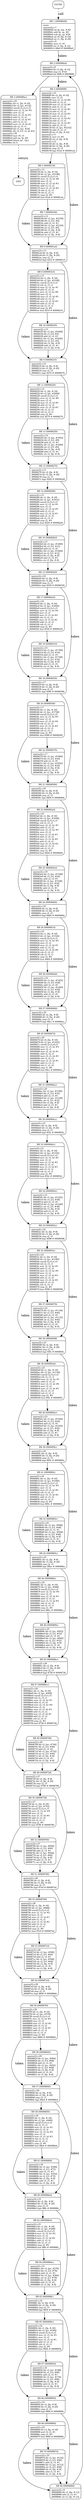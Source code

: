 digraph main{
node [shape=Mrecord, labeljust=l, fontsize=10];
	"0" [label="ENTRY"]
	"0" -> "1" [label="call", style=dashed, weight=2];
	"1" [label="{BB 1 (000080d8) | main:\lsparse22.c:7\l000080d8    str fp, [sp, #-4]!\l000080dc    add fp, sp, #0\l000080e0    sub sp, sp, #20\l000080e4    str r0, [fp, #-16]\l000080e8    str r1, [fp, #-20]\lsparse22.c:9\l000080ec    mov r3, #1\l000080f0    str r3, [fp, #-12]\l000080f4    b 89a0    # 000089a0\l }"]
	"1" -> "2" [label="taken", weight=3];
	"2" [label="{BB 2 (000089a0) | sparse22.c:9\l000089a0    ldr r3, [fp, #-12]\l000089a4    cmp r3, #101\l000089a8    ble 80f8    # 000080f8\l }"]
	"2" -> "3" [weight=4];
	"2" -> "4" [label="taken", weight=3];
	"3" [label="{BB 3 (000089ac) | sparse22.c:35\l000089ac    ldr r1, [fp, #-16]\l000089b0    ldr r3, [pc, #132]\l000089b4    umull r2,r3,r1,r3\l000089b8    mov r2, r3, lsr #4\l000089bc    mov r3, r2\l000089c0    mov r3, r3, lsl #2\l000089c4    add r3, r3, r2\l000089c8    mov r3, r3, lsl #1\l000089cc    add r3, r3, r2\l000089d0    mov r3, r3, lsl #1\l000089d4    rsb r2, r3, r1\l000089d8    ldr r3, [pc, #24]\l000089dc    ldr r3, [r3, r2, lsl #2]\lsparse22.c:36\l000089e0    mov r0, r3\l000089e4    add sp, fp, #0\l000089e8    ldmia sp!, \{fp\}\l000089ec    bx lr\l }"]
	"3" -> "71" [label="return", style=dashed, weight=2];
	"4" [label="{BB 4 (000080f8) | sparse22.c:10\l000080f8    ldr r2, [fp, #-16]\l000080fc    mov r3, r2\l00008100    mov r3, r3, lsl #6\l00008104    add r3, r3, r2\l00008108    mov r3, r3, lsl #6\l0000810c    add r3, r3, r2\l00008110    mov r3, r3, lsl #2\l00008114    add r3, r3, r2\l00008118    mov r3, r3, lsl #2\l0000811c    add r3, r3, r2\l00008120    mov r2, r3, lsl #2\l00008124    add r3, r3, r2\l00008128    mov r2, r3, lsl #2\l0000812c    add r2, r3, r2\l00008130    ldr r3, [pc, #2232]\l00008134    add r3, r2, r3\l00008138    str r3, [fp, #-16]\lsparse22.c:11\l0000813c    mov r3, #0\l00008140    str r3, [fp, #-8]\lsparse22.c:12\l00008144    ldr r2, [fp, #-8]\l00008148    ldr r3, [fp, #-20]\l0000814c    cmp r2, r3\l00008150    bge 81a4    # 000081a4\l }"]
	"4" -> "5" [weight=4];
	"4" -> "6" [label="taken", weight=3];
	"5" [label="{BB 5 (00008154) | sparse22.c:12\l00008154    ldr r1, [fp, #-16]\l00008158    ldr r3, [pc, #2196]\l0000815c    umull r2,r3,r1,r3\l00008160    mov r2, r3, lsr #6\l00008164    mov r3, r2\l00008168    mov r3, r3, lsl #2\l0000816c    add r3, r3, r2\l00008170    mov r3, r3, lsl #4\l00008174    rsb r3, r2, r3\l00008178    rsb r2, r3, r1\l0000817c    cmp r2, #0\l00008180    bne 81a4    # 000081a4\l }"]
	"5" -> "7" [weight=4];
	"5" -> "6" [label="taken", weight=3];
	"6" [label="{BB 6 (000081a4) | sparse22.c:13\l000081a4    ldr r2, [fp, #-8]\l000081a8    ldr r3, [fp, #-20]\l000081ac    cmp r2, r3\l000081b0    bge 8210    # 00008210\l }"]
	"6" -> "8" [weight=4];
	"6" -> "9" [label="taken", weight=3];
	"7" [label="{BB 7 (00008184) | sparse22.c:12\l00008184    ldr r3, [pc, #2156]\l00008188    ldr r3, [r3, #0]\l0000818c    add r2, r3, #1\l00008190    ldr r3, [pc, #2144]\l00008194    str r2, [r3, #0]\l00008198    ldr r3, [fp, #-8]\l0000819c    add r3, r3, #1\l000081a0    str r3, [fp, #-8]\l }"]
	"7" -> "6" [weight=4];
	"8" [label="{BB 8 (000081b4) | sparse22.c:13\l000081b4    ldr r1, [fp, #-16]\l000081b8    ldr r3, [pc, #2108]\l000081bc    umull r2,r3,r1,r3\l000081c0    rsb r2, r3, r1\l000081c4    mov r2, r2, lsr #1\l000081c8    add r3, r3, r2\l000081cc    mov r2, r3, lsr #6\l000081d0    mov r3, r2\l000081d4    mov r3, r3, lsl #3\l000081d8    add r3, r3, r2\l000081dc    mov r3, r3, lsl #3\l000081e0    add r3, r3, r2\l000081e4    rsb r2, r3, r1\l000081e8    cmp r2, #0\l000081ec    bne 8210    # 00008210\l }"]
	"8" -> "10" [weight=4];
	"8" -> "9" [label="taken", weight=3];
	"9" [label="{BB 9 (00008210) | sparse22.c:14\l00008210    ldr r2, [fp, #-8]\l00008214    ldr r3, [fp, #-20]\l00008218    cmp r2, r3\l0000821c    bge 8270    # 00008270\l }"]
	"9" -> "11" [weight=4];
	"9" -> "12" [label="taken", weight=3];
	"10" [label="{BB 10 (000081f0) | sparse22.c:13\l000081f0    ldr r3, [pc, #2048]\l000081f4    ldr r3, [r3, #4]\l000081f8    add r2, r3, #1\l000081fc    ldr r3, [pc, #2036]\l00008200    str r2, [r3, #4]\l00008204    ldr r3, [fp, #-8]\l00008208    add r3, r3, #1\l0000820c    str r3, [fp, #-8]\l }"]
	"10" -> "9" [weight=4];
	"11" [label="{BB 11 (00008220) | sparse22.c:14\l00008220    ldr r1, [fp, #-16]\l00008224    ldr r3, [pc, #2004]\l00008228    umull r2,r3,r1,r3\l0000822c    mov r2, r3, lsr #6\l00008230    mov r3, r2\l00008234    mov r3, r3, lsl #3\l00008238    add r3, r3, r2\l0000823c    mov r3, r3, lsl #3\l00008240    rsb r3, r2, r3\l00008244    rsb r2, r3, r1\l00008248    cmp r2, #0\l0000824c    bne 8270    # 00008270\l }"]
	"11" -> "13" [weight=4];
	"11" -> "12" [label="taken", weight=3];
	"12" [label="{BB 12 (00008270) | sparse22.c:15\l00008270    ldr r2, [fp, #-8]\l00008274    ldr r3, [fp, #-20]\l00008278    cmp r2, r3\l0000827c    bge 82d0    # 000082d0\l }"]
	"12" -> "14" [weight=4];
	"12" -> "15" [label="taken", weight=3];
	"13" [label="{BB 13 (00008250) | sparse22.c:14\l00008250    ldr r3, [pc, #1952]\l00008254    ldr r3, [r3, #8]\l00008258    add r2, r3, #1\l0000825c    ldr r3, [pc, #1940]\l00008260    str r2, [r3, #8]\l00008264    ldr r3, [fp, #-8]\l00008268    add r3, r3, #1\l0000826c    str r3, [fp, #-8]\l }"]
	"13" -> "12" [weight=4];
	"14" [label="{BB 14 (00008280) | sparse22.c:15\l00008280    ldr r1, [fp, #-16]\l00008284    ldr r3, [pc, #1912]\l00008288    umull r2,r3,r1,r3\l0000828c    mov r2, r3, lsr #1\l00008290    mov r3, r2\l00008294    mov r3, r3, lsl #5\l00008298    add r3, r3, r2\l0000829c    mov r3, r3, lsl #1\l000082a0    add r3, r3, r2\l000082a4    rsb r2, r3, r1\l000082a8    cmp r2, #0\l000082ac    bne 82d0    # 000082d0\l }"]
	"14" -> "16" [weight=4];
	"14" -> "15" [label="taken", weight=3];
	"15" [label="{BB 15 (000082d0) | sparse22.c:16\l000082d0    ldr r2, [fp, #-8]\l000082d4    ldr r3, [fp, #-20]\l000082d8    cmp r2, r3\l000082dc    bge 8330    # 00008330\l }"]
	"15" -> "17" [weight=4];
	"15" -> "18" [label="taken", weight=3];
	"16" [label="{BB 16 (000082b0) | sparse22.c:15\l000082b0    ldr r3, [pc, #1856]\l000082b4    ldr r3, [r3, #12]\l000082b8    add r2, r3, #1\l000082bc    ldr r3, [pc, #1844]\l000082c0    str r2, [r3, #12]\l000082c4    ldr r3, [fp, #-8]\l000082c8    add r3, r3, #1\l000082cc    str r3, [fp, #-8]\l }"]
	"16" -> "15" [weight=4];
	"17" [label="{BB 17 (000082e0) | sparse22.c:16\l000082e0    ldr r1, [fp, #-16]\l000082e4    ldr r3, [pc, #1820]\l000082e8    umull r2,r3,r1,r3\l000082ec    mov r2, r3, lsr #4\l000082f0    mov r3, r2\l000082f4    mov r3, r3, lsl #4\l000082f8    rsb r3, r2, r3\l000082fc    mov r3, r3, lsl #2\l00008300    add r3, r3, r2\l00008304    rsb r2, r3, r1\l00008308    cmp r2, #0\l0000830c    bne 8330    # 00008330\l }"]
	"17" -> "19" [weight=4];
	"17" -> "18" [label="taken", weight=3];
	"18" [label="{BB 18 (00008330) | sparse22.c:17\l00008330    ldr r2, [fp, #-8]\l00008334    ldr r3, [fp, #-20]\l00008338    cmp r2, r3\l0000833c    bge 8390    # 00008390\l }"]
	"18" -> "20" [weight=4];
	"18" -> "21" [label="taken", weight=3];
	"19" [label="{BB 19 (00008310) | sparse22.c:16\l00008310    ldr r3, [pc, #1760]\l00008314    ldr r3, [r3, #16]\l00008318    add r2, r3, #1\l0000831c    ldr r3, [pc, #1748]\l00008320    str r2, [r3, #16]\l00008324    ldr r3, [fp, #-8]\l00008328    add r3, r3, #1\l0000832c    str r3, [fp, #-8]\l }"]
	"19" -> "18" [weight=4];
	"20" [label="{BB 20 (00008340) | sparse22.c:17\l00008340    ldr r1, [fp, #-16]\l00008344    ldr r3, [pc, #1728]\l00008348    umull r2,r3,r1,r3\l0000834c    mov r2, r3, lsr #3\l00008350    mov r3, r2\l00008354    mov r3, r3, lsl #4\l00008358    rsb r3, r2, r3\l0000835c    mov r3, r3, lsl #2\l00008360    rsb r3, r2, r3\l00008364    rsb r2, r3, r1\l00008368    cmp r2, #0\l0000836c    bne 8390    # 00008390\l }"]
	"20" -> "22" [weight=4];
	"20" -> "21" [label="taken", weight=3];
	"21" [label="{BB 21 (00008390) | sparse22.c:18\l00008390    ldr r2, [fp, #-8]\l00008394    ldr r3, [fp, #-20]\l00008398    cmp r2, r3\l0000839c    bge 8404    # 00008404\l }"]
	"21" -> "23" [weight=4];
	"21" -> "24" [label="taken", weight=3];
	"22" [label="{BB 22 (00008370) | sparse22.c:17\l00008370    ldr r3, [pc, #1664]\l00008374    ldr r3, [r3, #20]\l00008378    add r2, r3, #1\l0000837c    ldr r3, [pc, #1652]\l00008380    str r2, [r3, #20]\l00008384    ldr r3, [fp, #-8]\l00008388    add r3, r3, #1\l0000838c    str r3, [fp, #-8]\l }"]
	"22" -> "21" [weight=4];
	"23" [label="{BB 23 (000083a0) | sparse22.c:18\l000083a0    ldr r1, [fp, #-16]\l000083a4    ldr r3, [pc, #1636]\l000083a8    umull r2,r3,r1,r3\l000083ac    rsb r2, r3, r1\l000083b0    mov r2, r2, lsr #1\l000083b4    add r3, r3, r2\l000083b8    mov r2, r3, lsr #5\l000083bc    mov r3, r2\l000083c0    mov r3, r3, lsl #1\l000083c4    add r3, r3, r2\l000083c8    mov r3, r3, lsl #2\l000083cc    add r3, r3, r2\l000083d0    mov r3, r3, lsl #2\l000083d4    add r3, r3, r2\l000083d8    rsb r2, r3, r1\l000083dc    cmp r2, #0\l000083e0    bne 8404    # 00008404\l }"]
	"23" -> "25" [weight=4];
	"23" -> "24" [label="taken", weight=3];
	"24" [label="{BB 24 (00008404) | sparse22.c:19\l00008404    ldr r2, [fp, #-8]\l00008408    ldr r3, [fp, #-20]\l0000840c    cmp r2, r3\l00008410    bge 8464    # 00008464\l }"]
	"24" -> "26" [weight=4];
	"24" -> "27" [label="taken", weight=3];
	"25" [label="{BB 25 (000083e4) | sparse22.c:18\l000083e4    ldr r3, [pc, #1548]\l000083e8    ldr r3, [r3, #24]\l000083ec    add r2, r3, #1\l000083f0    ldr r3, [pc, #1536]\l000083f4    str r2, [r3, #24]\l000083f8    ldr r3, [fp, #-8]\l000083fc    add r3, r3, #1\l00008400    str r3, [fp, #-8]\l }"]
	"25" -> "24" [weight=4];
	"26" [label="{BB 26 (00008414) | sparse22.c:19\l00008414    ldr r1, [fp, #-16]\l00008418    ldr r3, [pc, #1524]\l0000841c    umull r2,r3,r1,r3\l00008420    mov r2, r3, lsr #5\l00008424    mov r3, r2\l00008428    mov r3, r3, lsl #1\l0000842c    add r3, r3, r2\l00008430    mov r3, r3, lsl #4\l00008434    rsb r3, r2, r3\l00008438    rsb r2, r3, r1\l0000843c    cmp r2, #0\l00008440    bne 8464    # 00008464\l }"]
	"26" -> "28" [weight=4];
	"26" -> "27" [label="taken", weight=3];
	"27" [label="{BB 27 (00008464) | sparse22.c:20\l00008464    ldr r2, [fp, #-8]\l00008468    ldr r3, [fp, #-20]\l0000846c    cmp r2, r3\l00008470    bge 84cc    # 000084cc\l }"]
	"27" -> "29" [weight=4];
	"27" -> "30" [label="taken", weight=3];
	"28" [label="{BB 28 (00008444) | sparse22.c:19\l00008444    ldr r3, [pc, #1452]\l00008448    ldr r3, [r3, #28]\l0000844c    add r2, r3, #1\l00008450    ldr r3, [pc, #1440]\l00008454    str r2, [r3, #28]\l00008458    ldr r3, [fp, #-8]\l0000845c    add r3, r3, #1\l00008460    str r3, [fp, #-8]\l }"]
	"28" -> "27" [weight=4];
	"29" [label="{BB 29 (00008474) | sparse22.c:20\l00008474    ldr r0, [fp, #-16]\l00008478    ldr r3, [pc, #1432]\l0000847c    umull r2,r3,r0,r3\l00008480    mov r1, r3, lsr #3\l00008484    mov r2, r1\l00008488    mov r2, r2, lsl #1\l0000848c    add r2, r2, r1\l00008490    mov r3, r2, lsl #3\l00008494    rsb r3, r2, r3\l00008498    mov r3, r3, lsl #1\l0000849c    add r3, r3, r1\l000084a0    rsb r1, r3, r0\l000084a4    cmp r1, #0\l000084a8    bne 84cc    # 000084cc\l }"]
	"29" -> "31" [weight=4];
	"29" -> "30" [label="taken", weight=3];
	"30" [label="{BB 30 (000084cc) | sparse22.c:21\l000084cc    ldr r2, [fp, #-8]\l000084d0    ldr r3, [fp, #-20]\l000084d4    cmp r2, r3\l000084d8    bge 852c    # 0000852c\l }"]
	"30" -> "32" [weight=4];
	"30" -> "33" [label="taken", weight=3];
	"31" [label="{BB 31 (000084ac) | sparse22.c:20\l000084ac    ldr r3, [pc, #1348]\l000084b0    ldr r3, [r3, #32]\l000084b4    add r2, r3, #1\l000084b8    ldr r3, [pc, #1336]\l000084bc    str r2, [r3, #32]\l000084c0    ldr r3, [fp, #-8]\l000084c4    add r3, r3, #1\l000084c8    str r3, [fp, #-8]\l }"]
	"31" -> "30" [weight=4];
	"32" [label="{BB 32 (000084dc) | sparse22.c:21\l000084dc    ldr r1, [fp, #-16]\l000084e0    ldr r3, [pc, #1332]\l000084e4    umull r2,r3,r1,r3\l000084e8    mov r2, r3, lsr #5\l000084ec    mov r3, r2\l000084f0    mov r3, r3, lsl #2\l000084f4    add r3, r3, r2\l000084f8    mov r3, r3, lsl #3\l000084fc    add r3, r3, r2\l00008500    rsb r2, r3, r1\l00008504    cmp r2, #0\l00008508    bne 852c    # 0000852c\l }"]
	"32" -> "34" [weight=4];
	"32" -> "33" [label="taken", weight=3];
	"33" [label="{BB 33 (0000852c) | sparse22.c:22\l0000852c    ldr r2, [fp, #-8]\l00008530    ldr r3, [fp, #-20]\l00008534    cmp r2, r3\l00008538    bge 8598    # 00008598\l }"]
	"33" -> "35" [weight=4];
	"33" -> "36" [label="taken", weight=3];
	"34" [label="{BB 34 (0000850c) | sparse22.c:21\l0000850c    ldr r3, [pc, #1252]\l00008510    ldr r3, [r3, #36]\l00008514    add r2, r3, #1\l00008518    ldr r3, [pc, #1240]\l0000851c    str r2, [r3, #36]\l00008520    ldr r3, [fp, #-8]\l00008524    add r3, r3, #1\l00008528    str r3, [fp, #-8]\l }"]
	"34" -> "33" [weight=4];
	"35" [label="{BB 35 (0000853c) | sparse22.c:22\l0000853c    ldr r1, [fp, #-16]\l00008540    ldr r3, [pc, #1240]\l00008544    umull r2,r3,r1,r3\l00008548    rsb r2, r3, r1\l0000854c    mov r2, r2, lsr #1\l00008550    add r3, r3, r2\l00008554    mov r2, r3, lsr #5\l00008558    mov r3, r2\l0000855c    mov r3, r3, lsl #3\l00008560    add r3, r3, r2\l00008564    mov r3, r3, lsl #2\l00008568    add r3, r3, r2\l0000856c    rsb r2, r3, r1\l00008570    cmp r2, #0\l00008574    bne 8598    # 00008598\l }"]
	"35" -> "37" [weight=4];
	"35" -> "36" [label="taken", weight=3];
	"36" [label="{BB 36 (00008598) | sparse22.c:23\l00008598    ldr r2, [fp, #-8]\l0000859c    ldr r3, [fp, #-20]\l000085a0    cmp r2, r3\l000085a4    bge 85fc    # 000085fc\l }"]
	"36" -> "38" [weight=4];
	"36" -> "39" [label="taken", weight=3];
	"37" [label="{BB 37 (00008578) | sparse22.c:22\l00008578    ldr r3, [pc, #1144]\l0000857c    ldr r3, [r3, #40]\l00008580    add r2, r3, #1\l00008584    ldr r3, [pc, #1132]\l00008588    str r2, [r3, #40]\l0000858c    ldr r3, [fp, #-8]\l00008590    add r3, r3, #1\l00008594    str r3, [fp, #-8]\l }"]
	"37" -> "36" [weight=4];
	"38" [label="{BB 38 (000085a8) | sparse22.c:23\l000085a8    ldr r1, [fp, #-16]\l000085ac    ldr r3, [pc, #1136]\l000085b0    umull r2,r3,r1,r3\l000085b4    rsb r2, r3, r1\l000085b8    mov r2, r2, lsr #1\l000085bc    add r3, r3, r2\l000085c0    mov r2, r3, lsr #4\l000085c4    mov r3, r2\l000085c8    mov r3, r3, lsl #5\l000085cc    rsb r3, r2, r3\l000085d0    rsb r2, r3, r1\l000085d4    cmp r2, #0\l000085d8    bne 85fc    # 000085fc\l }"]
	"38" -> "40" [weight=4];
	"38" -> "39" [label="taken", weight=3];
	"39" [label="{BB 39 (000085fc) | sparse22.c:24\l000085fc    ldr r2, [fp, #-8]\l00008600    ldr r3, [fp, #-20]\l00008604    cmp r2, r3\l00008608    bge 865c    # 0000865c\l }"]
	"39" -> "41" [weight=4];
	"39" -> "42" [label="taken", weight=3];
	"40" [label="{BB 40 (000085dc) | sparse22.c:23\l000085dc    ldr r3, [pc, #1044]\l000085e0    ldr r3, [r3, #44]\l000085e4    add r2, r3, #1\l000085e8    ldr r3, [pc, #1032]\l000085ec    str r2, [r3, #44]\l000085f0    ldr r3, [fp, #-8]\l000085f4    add r3, r3, #1\l000085f8    str r3, [fp, #-8]\l }"]
	"40" -> "39" [weight=4];
	"41" [label="{BB 41 (0000860c) | sparse22.c:24\l0000860c    ldr r1, [fp, #-16]\l00008610    ldr r3, [pc, #1040]\l00008614    umull r2,r3,r1,r3\l00008618    mov r2, r3, lsr #4\l0000861c    mov r3, r2\l00008620    mov r3, r3, lsl #3\l00008624    rsb r3, r2, r3\l00008628    mov r3, r3, lsl #2\l0000862c    add r3, r3, r2\l00008630    rsb r2, r3, r1\l00008634    cmp r2, #0\l00008638    bne 865c    # 0000865c\l }"]
	"41" -> "43" [weight=4];
	"41" -> "42" [label="taken", weight=3];
	"42" [label="{BB 42 (0000865c) | sparse22.c:25\l0000865c    ldr r2, [fp, #-8]\l00008660    ldr r3, [fp, #-20]\l00008664    cmp r2, r3\l00008668    bge 86bc    # 000086bc\l }"]
	"42" -> "44" [weight=4];
	"42" -> "45" [label="taken", weight=3];
	"43" [label="{BB 43 (0000863c) | sparse22.c:24\l0000863c    ldr r3, [pc, #948]\l00008640    ldr r3, [r3, #48]\l00008644    add r2, r3, #1\l00008648    ldr r3, [pc, #936]\l0000864c    str r2, [r3, #48]\l00008650    ldr r3, [fp, #-8]\l00008654    add r3, r3, #1\l00008658    str r3, [fp, #-8]\l }"]
	"43" -> "42" [weight=4];
	"44" [label="{BB 44 (0000866c) | sparse22.c:25\l0000866c    ldr r1, [fp, #-16]\l00008670    ldr r3, [pc, #948]\l00008674    umull r2,r3,r1,r3\l00008678    mov r2, r3, lsr #4\l0000867c    mov r3, r2\l00008680    mov r3, r3, lsl #1\l00008684    add r3, r3, r2\l00008688    mov r3, r3, lsl #3\l0000868c    rsb r3, r2, r3\l00008690    rsb r2, r3, r1\l00008694    cmp r2, #0\l00008698    bne 86bc    # 000086bc\l }"]
	"44" -> "46" [weight=4];
	"44" -> "45" [label="taken", weight=3];
	"45" [label="{BB 45 (000086bc) | sparse22.c:26\l000086bc    ldr r2, [fp, #-8]\l000086c0    ldr r3, [fp, #-20]\l000086c4    cmp r2, r3\l000086c8    bge 8728    # 00008728\l }"]
	"45" -> "47" [weight=4];
	"45" -> "48" [label="taken", weight=3];
	"46" [label="{BB 46 (0000869c) | sparse22.c:25\l0000869c    ldr r3, [pc, #852]\l000086a0    ldr r3, [r3, #52]\l000086a4    add r2, r3, #1\l000086a8    ldr r3, [pc, #840]\l000086ac    str r2, [r3, #52]\l000086b0    ldr r3, [fp, #-8]\l000086b4    add r3, r3, #1\l000086b8    str r3, [fp, #-8]\l }"]
	"46" -> "45" [weight=4];
	"47" [label="{BB 47 (000086cc) | sparse22.c:26\l000086cc    ldr r1, [fp, #-16]\l000086d0    ldr r3, [pc, #856]\l000086d4    umull r2,r3,r1,r3\l000086d8    rsb r2, r3, r1\l000086dc    mov r2, r2, lsr #1\l000086e0    add r3, r3, r2\l000086e4    mov r2, r3, lsr #4\l000086e8    mov r3, r2\l000086ec    mov r3, r3, lsl #3\l000086f0    add r3, r3, r2\l000086f4    mov r3, r3, lsl #1\l000086f8    add r3, r3, r2\l000086fc    rsb r2, r3, r1\l00008700    cmp r2, #0\l00008704    bne 8728    # 00008728\l }"]
	"47" -> "49" [weight=4];
	"47" -> "48" [label="taken", weight=3];
	"48" [label="{BB 48 (00008728) | sparse22.c:27\l00008728    ldr r2, [fp, #-8]\l0000872c    ldr r3, [fp, #-20]\l00008730    cmp r2, r3\l00008734    bge 8780    # 00008780\l }"]
	"48" -> "50" [weight=4];
	"48" -> "51" [label="taken", weight=3];
	"49" [label="{BB 49 (00008708) | sparse22.c:26\l00008708    ldr r3, [pc, #744]\l0000870c    ldr r3, [r3, #56]\l00008710    add r2, r3, #1\l00008714    ldr r3, [pc, #732]\l00008718    str r2, [r3, #56]\l0000871c    ldr r3, [fp, #-8]\l00008720    add r3, r3, #1\l00008724    str r3, [fp, #-8]\l }"]
	"49" -> "48" [weight=4];
	"50" [label="{BB 50 (00008738) | sparse22.c:27\l00008738    ldr r1, [fp, #-16]\l0000873c    ldr r3, [pc, #752]\l00008740    umull r2,r3,r1,r3\l00008744    mov r2, r3, lsr #4\l00008748    mov r3, r2\l0000874c    mov r3, r3, lsl #4\l00008750    add r3, r3, r2\l00008754    rsb r2, r3, r1\l00008758    cmp r2, #0\l0000875c    bne 8780    # 00008780\l }"]
	"50" -> "52" [weight=4];
	"50" -> "51" [label="taken", weight=3];
	"51" [label="{BB 51 (00008780) | sparse22.c:28\l00008780    ldr r2, [fp, #-8]\l00008784    ldr r3, [fp, #-20]\l00008788    cmp r2, r3\l0000878c    bge 87e0    # 000087e0\l }"]
	"51" -> "53" [weight=4];
	"51" -> "54" [label="taken", weight=3];
	"52" [label="{BB 52 (00008760) | sparse22.c:27\l00008760    ldr r3, [pc, #656]\l00008764    ldr r3, [r3, #60]\l00008768    add r2, r3, #1\l0000876c    ldr r3, [pc, #644]\l00008770    str r2, [r3, #60]\l00008774    ldr r3, [fp, #-8]\l00008778    add r3, r3, #1\l0000877c    str r3, [fp, #-8]\l }"]
	"52" -> "51" [weight=4];
	"53" [label="{BB 53 (00008790) | sparse22.c:28\l00008790    ldr r1, [fp, #-16]\l00008794    ldr r3, [pc, #668]\l00008798    umull r2,r3,r1,r3\l0000879c    mov r2, r3, lsr #2\l000087a0    mov r3, r2\l000087a4    mov r3, r3, lsl #1\l000087a8    add r3, r3, r2\l000087ac    mov r3, r3, lsl #2\l000087b0    add r3, r3, r2\l000087b4    rsb r2, r3, r1\l000087b8    cmp r2, #0\l000087bc    bne 87e0    # 000087e0\l }"]
	"53" -> "55" [weight=4];
	"53" -> "54" [label="taken", weight=3];
	"54" [label="{BB 54 (000087e0) | sparse22.c:29\l000087e0    ldr r2, [fp, #-8]\l000087e4    ldr r3, [fp, #-20]\l000087e8    cmp r2, r3\l000087ec    bge 8840    # 00008840\l }"]
	"54" -> "56" [weight=4];
	"54" -> "57" [label="taken", weight=3];
	"55" [label="{BB 55 (000087c0) | sparse22.c:28\l000087c0    ldr r3, [pc, #560]\l000087c4    ldr r3, [r3, #64]\l000087c8    add r2, r3, #1\l000087cc    ldr r3, [pc, #548]\l000087d0    str r2, [r3, #64]\l000087d4    ldr r3, [fp, #-8]\l000087d8    add r3, r3, #1\l000087dc    str r3, [fp, #-8]\l }"]
	"55" -> "54" [weight=4];
	"56" [label="{BB 56 (000087f0) | sparse22.c:29\l000087f0    ldr r1, [fp, #-16]\l000087f4    ldr r3, [pc, #576]\l000087f8    umull r2,r3,r1,r3\l000087fc    mov r2, r3, lsr #3\l00008800    mov r3, r2\l00008804    mov r3, r3, lsl #2\l00008808    add r3, r3, r2\l0000880c    mov r3, r3, lsl #1\l00008810    add r3, r3, r2\l00008814    rsb r2, r3, r1\l00008818    cmp r2, #0\l0000881c    bne 8840    # 00008840\l }"]
	"56" -> "58" [weight=4];
	"56" -> "57" [label="taken", weight=3];
	"57" [label="{BB 57 (00008840) | sparse22.c:30\l00008840    ldr r2, [fp, #-8]\l00008844    ldr r3, [fp, #-20]\l00008848    cmp r2, r3\l0000884c    bge 88a4    # 000088a4\l }"]
	"57" -> "59" [weight=4];
	"57" -> "60" [label="taken", weight=3];
	"58" [label="{BB 58 (00008820) | sparse22.c:29\l00008820    ldr r3, [pc, #464]\l00008824    ldr r3, [r3, #68]\l00008828    add r2, r3, #1\l0000882c    ldr r3, [pc, #452]\l00008830    str r2, [r3, #68]\l00008834    ldr r3, [fp, #-8]\l00008838    add r3, r3, #1\l0000883c    str r3, [fp, #-8]\l }"]
	"58" -> "57" [weight=4];
	"59" [label="{BB 59 (00008850) | sparse22.c:30\l00008850    ldr r1, [fp, #-16]\l00008854    ldr r3, [pc, #484]\l00008858    umull r2,r3,r1,r3\l0000885c    rsb r2, r3, r1\l00008860    mov r2, r2, lsr #1\l00008864    add r3, r3, r2\l00008868    mov r2, r3, lsr #2\l0000886c    mov r3, r2\l00008870    mov r3, r3, lsl #3\l00008874    rsb r3, r2, r3\l00008878    rsb r2, r3, r1\l0000887c    cmp r2, #0\l00008880    bne 88a4    # 000088a4\l }"]
	"59" -> "61" [weight=4];
	"59" -> "60" [label="taken", weight=3];
	"60" [label="{BB 60 (000088a4) | sparse22.c:31\l000088a4    ldr r2, [fp, #-8]\l000088a8    ldr r3, [fp, #-20]\l000088ac    cmp r2, r3\l000088b0    bge 88fc    # 000088fc\l }"]
	"60" -> "62" [weight=4];
	"60" -> "63" [label="taken", weight=3];
	"61" [label="{BB 61 (00008884) | sparse22.c:30\l00008884    ldr r3, [pc, #364]\l00008888    ldr r3, [r3, #72]\l0000888c    add r2, r3, #1\l00008890    ldr r3, [pc, #352]\l00008894    str r2, [r3, #72]\l00008898    ldr r3, [fp, #-8]\l0000889c    add r3, r3, #1\l000088a0    str r3, [fp, #-8]\l }"]
	"61" -> "60" [weight=4];
	"62" [label="{BB 62 (000088b4) | sparse22.c:31\l000088b4    ldr r1, [fp, #-16]\l000088b8    ldr r3, [pc, #388]\l000088bc    umull r2,r3,r1,r3\l000088c0    mov r2, r3, lsr #2\l000088c4    mov r3, r2\l000088c8    mov r3, r3, lsl #2\l000088cc    add r3, r3, r2\l000088d0    rsb r2, r3, r1\l000088d4    cmp r2, #0\l000088d8    bne 88fc    # 000088fc\l }"]
	"62" -> "64" [weight=4];
	"62" -> "63" [label="taken", weight=3];
	"63" [label="{BB 63 (000088fc) | sparse22.c:32\l000088fc    ldr r2, [fp, #-8]\l00008900    ldr r3, [fp, #-20]\l00008904    cmp r2, r3\l00008908    bge 8954    # 00008954\l }"]
	"63" -> "65" [weight=4];
	"63" -> "66" [label="taken", weight=3];
	"64" [label="{BB 64 (000088dc) | sparse22.c:31\l000088dc    ldr r3, [pc, #276]\l000088e0    ldr r3, [r3, #76]\l000088e4    add r2, r3, #1\l000088e8    ldr r3, [pc, #264]\l000088ec    str r2, [r3, #76]\l000088f0    ldr r3, [fp, #-8]\l000088f4    add r3, r3, #1\l000088f8    str r3, [fp, #-8]\l }"]
	"64" -> "63" [weight=4];
	"65" [label="{BB 65 (0000890c) | sparse22.c:32\l0000890c    ldr r1, [fp, #-16]\l00008910    ldr r3, [pc, #304]\l00008914    umull r2,r3,r1,r3\l00008918    mov r2, r3, lsr #1\l0000891c    mov r3, r2\l00008920    mov r3, r3, lsl #1\l00008924    add r3, r3, r2\l00008928    rsb r2, r3, r1\l0000892c    cmp r2, #0\l00008930    bne 8954    # 00008954\l }"]
	"65" -> "67" [weight=4];
	"65" -> "66" [label="taken", weight=3];
	"66" [label="{BB 66 (00008954) | sparse22.c:33\l00008954    ldr r2, [fp, #-8]\l00008958    ldr r3, [fp, #-20]\l0000895c    cmp r2, r3\l00008960    bge 8994    # 00008994\l }"]
	"66" -> "68" [weight=4];
	"66" -> "69" [label="taken", weight=3];
	"67" [label="{BB 67 (00008934) | sparse22.c:32\l00008934    ldr r3, [pc, #188]\l00008938    ldr r3, [r3, #80]\l0000893c    add r2, r3, #1\l00008940    ldr r3, [pc, #176]\l00008944    str r2, [r3, #80]\l00008948    ldr r3, [fp, #-8]\l0000894c    add r3, r3, #1\l00008950    str r3, [fp, #-8]\l }"]
	"67" -> "66" [weight=4];
	"68" [label="{BB 68 (00008964) | sparse22.c:33\l00008964    ldr r3, [fp, #-16]\l00008968    and r3, r3, #1\l0000896c    cmp r3, #0\l00008970    bne 8994    # 00008994\l }"]
	"68" -> "70" [weight=4];
	"68" -> "69" [label="taken", weight=3];
	"69" [label="{BB 69 (00008994) | sparse22.c:9\l00008994    ldr r3, [fp, #-12]\l00008998    add r3, r3, #1\l0000899c    str r3, [fp, #-12]\l }"]
	"69" -> "2" [weight=4];
	"70" [label="{BB 70 (00008974) | sparse22.c:33\l00008974    ldr r3, [pc, #124]\l00008978    ldr r3, [r3, #84]\l0000897c    add r2, r3, #1\l00008980    ldr r3, [pc, #112]\l00008984    str r2, [r3, #84]\l00008988    ldr r3, [fp, #-8]\l0000898c    add r3, r3, #1\l00008990    str r3, [fp, #-8]\l }"]
	"70" -> "69" [weight=4];
	"71" [label="EXIT"]
}
